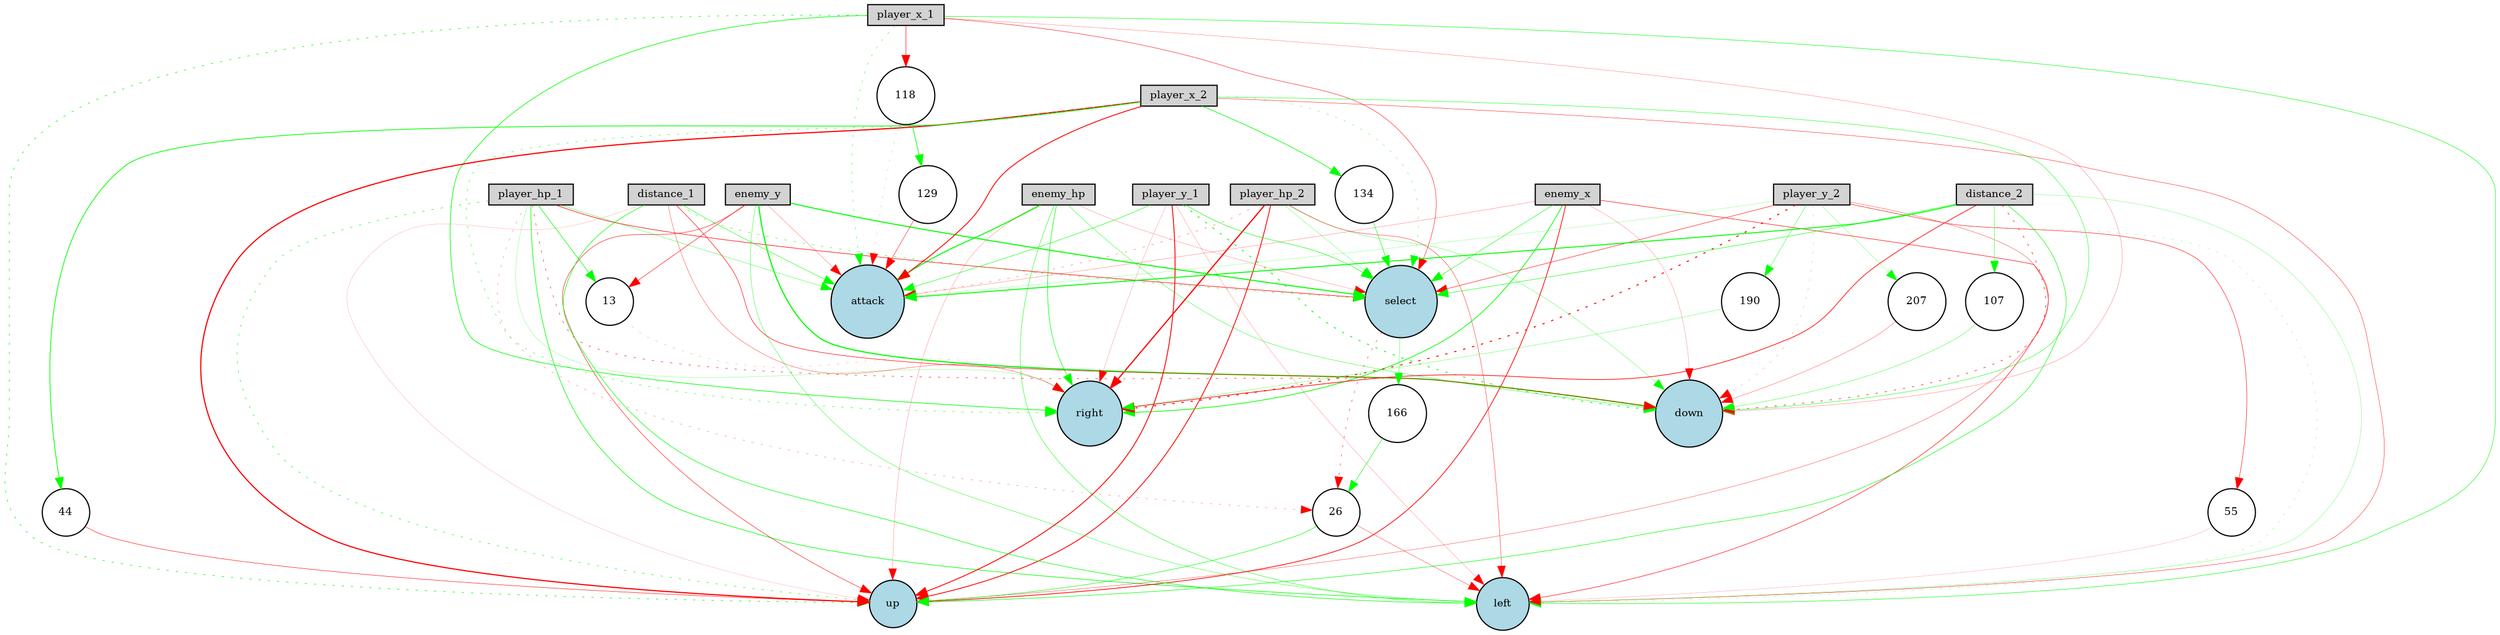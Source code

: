 digraph {
	node [fontsize=9 height=0.2 shape=circle width=0.2]
	enemy_hp [fillcolor=lightgray shape=box style=filled]
	player_hp_1 [fillcolor=lightgray shape=box style=filled]
	player_hp_2 [fillcolor=lightgray shape=box style=filled]
	enemy_x [fillcolor=lightgray shape=box style=filled]
	enemy_y [fillcolor=lightgray shape=box style=filled]
	player_x_1 [fillcolor=lightgray shape=box style=filled]
	player_y_1 [fillcolor=lightgray shape=box style=filled]
	player_x_2 [fillcolor=lightgray shape=box style=filled]
	player_y_2 [fillcolor=lightgray shape=box style=filled]
	distance_1 [fillcolor=lightgray shape=box style=filled]
	distance_2 [fillcolor=lightgray shape=box style=filled]
	attack [fillcolor=lightblue style=filled]
	up [fillcolor=lightblue style=filled]
	down [fillcolor=lightblue style=filled]
	left [fillcolor=lightblue style=filled]
	right [fillcolor=lightblue style=filled]
	select [fillcolor=lightblue style=filled]
	134 [fillcolor=white style=filled]
	129 [fillcolor=white style=filled]
	166 [fillcolor=white style=filled]
	107 [fillcolor=white style=filled]
	44 [fillcolor=white style=filled]
	13 [fillcolor=white style=filled]
	207 [fillcolor=white style=filled]
	118 [fillcolor=white style=filled]
	55 [fillcolor=white style=filled]
	26 [fillcolor=white style=filled]
	190 [fillcolor=white style=filled]
	enemy_x -> select [color=green penwidth=0.3821155621871246 style=solid]
	enemy_hp -> attack [color=green penwidth=0.8637361799865432 style=solid]
	player_y_1 -> right [color=red penwidth=0.132816089760395 style=solid]
	distance_2 -> up [color=green penwidth=0.43417345530168716 style=solid]
	13 -> right [color=red penwidth=0.12478732494094238 style=dotted]
	distance_2 -> 107 [color=green penwidth=0.31546800347819814 style=solid]
	player_x_1 -> left [color=green penwidth=0.3965556452588156 style=solid]
	player_y_2 -> down [color=red penwidth=0.1244619391217788 style=dotted]
	distance_1 -> up [color=red penwidth=0.10090354739819347 style=solid]
	enemy_x -> down [color=red penwidth=0.14849103415202172 style=solid]
	select -> 26 [color=red penwidth=0.32197122098299397 style=dotted]
	player_hp_1 -> select [color=red penwidth=0.4592350328476653 style=solid]
	player_hp_2 -> left [color=red penwidth=0.28872194708659066 style=solid]
	player_x_2 -> up [color=red penwidth=1.0011946540297498 style=solid]
	129 -> attack [color=red penwidth=0.3293015594548181 style=solid]
	player_hp_1 -> attack [color=green penwidth=0.25362564173900315 style=solid]
	distance_1 -> left [color=green penwidth=0.46727028464276976 style=solid]
	enemy_y -> up [color=red penwidth=0.36677248806517126 style=solid]
	44 -> up [color=red penwidth=0.36115546950516775 style=solid]
	26 -> left [color=red penwidth=0.2482435340163753 style=solid]
	player_y_2 -> 55 [color=red penwidth=0.3662328598853002 style=solid]
	distance_1 -> right [color=red penwidth=0.23929444473269235 style=solid]
	distance_2 -> right [color=red penwidth=0.5551563488810438 style=solid]
	player_x_1 -> right [color=green penwidth=0.5455414184205081 style=solid]
	player_y_2 -> up [color=red penwidth=0.23873161887085312 style=solid]
	190 -> right [color=green penwidth=0.21016626791611118 style=solid]
	118 -> attack [color=red penwidth=0.11034350733105036 style=dotted]
	player_x_1 -> up [color=green penwidth=0.4852272416446052 style=dotted]
	player_hp_2 -> up [color=red penwidth=0.7080335313384093 style=solid]
	player_x_2 -> left [color=red penwidth=0.29916848646581773 style=solid]
	player_y_2 -> 207 [color=green penwidth=0.17199857282636224 style=solid]
	player_hp_1 -> right [color=green penwidth=0.16301153099277668 style=solid]
	player_y_1 -> down [color=green penwidth=0.6818511043831349 style=dotted]
	118 -> 129 [color=green penwidth=0.581409869834494 style=solid]
	enemy_y -> left [color=green penwidth=0.2843797789796625 style=solid]
	player_y_2 -> right [color=red penwidth=0.8538670953878668 style=dotted]
	player_y_2 -> 190 [color=green penwidth=0.28066476551362146 style=solid]
	enemy_x -> right [color=green penwidth=0.6161833235358527 style=solid]
	26 -> up [color=green penwidth=0.41551160758535655 style=solid]
	enemy_hp -> left [color=green penwidth=0.35336790407358176 style=solid]
	player_y_1 -> select [color=green penwidth=0.39713033182184454 style=solid]
	distance_2 -> down [color=red penwidth=0.4330598901553059 style=dotted]
	player_x_1 -> down [color=red penwidth=0.1654897532331214 style=solid]
	select -> 166 [color=green penwidth=0.25495962499773694 style=solid]
	enemy_x -> up [color=red penwidth=0.6190625125081419 style=solid]
	player_x_2 -> 44 [color=green penwidth=0.6405991518286213 style=solid]
	enemy_hp -> right [color=green penwidth=0.45647855426228245 style=solid]
	player_hp_2 -> right [color=red penwidth=1.0367904586210193 style=solid]
	player_x_2 -> attack [color=red penwidth=0.7457779949958313 style=solid]
	enemy_hp -> down [color=green penwidth=0.2877586257602713 style=solid]
	distance_1 -> down [color=red penwidth=0.4165138352281694 style=solid]
	enemy_hp -> select [color=red penwidth=0.1506006177604077 style=solid]
	player_x_2 -> select [color=green penwidth=0.2440154768151775 style=dotted]
	player_y_1 -> attack [color=green penwidth=0.37775357374836915 style=solid]
	distance_2 -> select [color=green penwidth=0.3776448902296189 style=solid]
	enemy_y -> select [color=green penwidth=0.8963669490294869 style=solid]
	player_hp_1 -> left [color=green penwidth=0.5155358734637342 style=solid]
	enemy_hp -> up [color=red penwidth=0.1486520787569155 style=solid]
	distance_2 -> attack [color=green penwidth=0.830170958618255 style=solid]
	player_y_2 -> left [color=green penwidth=0.16976979787928742 style=dotted]
	player_x_1 -> attack [color=green penwidth=0.2877021251292937 style=dotted]
	player_x_1 -> 118 [color=red penwidth=0.40794183664845607 style=solid]
	enemy_x -> left [color=red penwidth=0.41203385199550446 style=solid]
	enemy_y -> 13 [color=red penwidth=0.3735971302119745 style=solid]
	55 -> left [color=red penwidth=0.11050544045657262 style=solid]
	player_hp_2 -> down [color=green penwidth=0.21970578662528378 style=solid]
	player_x_2 -> down [color=green penwidth=0.3353581654721654 style=solid]
	player_y_1 -> left [color=red penwidth=0.14177560005451664 style=solid]
	distance_1 -> attack [color=green penwidth=0.3430911091514415 style=solid]
	enemy_y -> attack [color=red penwidth=0.1819941431938054 style=solid]
	player_y_2 -> select [color=red penwidth=0.3644403978423233 style=solid]
	player_hp_1 -> down [color=red penwidth=0.37361687093776275 style=dotted]
	player_hp_1 -> up [color=green penwidth=0.41308600632465586 style=dotted]
	distance_1 -> select [color=green penwidth=0.3581265901677658 style=dotted]
	distance_2 -> left [color=green penwidth=0.1844270380104406 style=solid]
	player_x_1 -> select [color=red penwidth=0.33869360866495424 style=solid]
	player_y_2 -> attack [color=green penwidth=0.14589513444807362 style=solid]
	enemy_x -> attack [color=red penwidth=0.16157624113001418 style=solid]
	player_hp_2 -> select [color=green penwidth=0.19463007047868236 style=solid]
	134 -> select [color=green penwidth=0.41164608499636524 style=solid]
	player_hp_1 -> 26 [color=red penwidth=0.18792434585835072 style=dotted]
	207 -> down [color=red penwidth=0.2113413309187866 style=solid]
	107 -> down [color=green penwidth=0.2682530546556371 style=solid]
	player_hp_2 -> attack [color=red penwidth=0.2273573502492291 style=dotted]
	player_x_2 -> right [color=green penwidth=0.3369551426166589 style=dotted]
	player_y_1 -> up [color=red penwidth=0.7554965407590652 style=solid]
	player_x_2 -> 134 [color=green penwidth=0.5164590849654043 style=solid]
	enemy_y -> down [color=green penwidth=0.9888378075224633 style=solid]
	166 -> 26 [color=green penwidth=0.40351715901936924 style=solid]
	player_hp_1 -> 13 [color=green penwidth=0.4751390800412204 style=solid]
}
